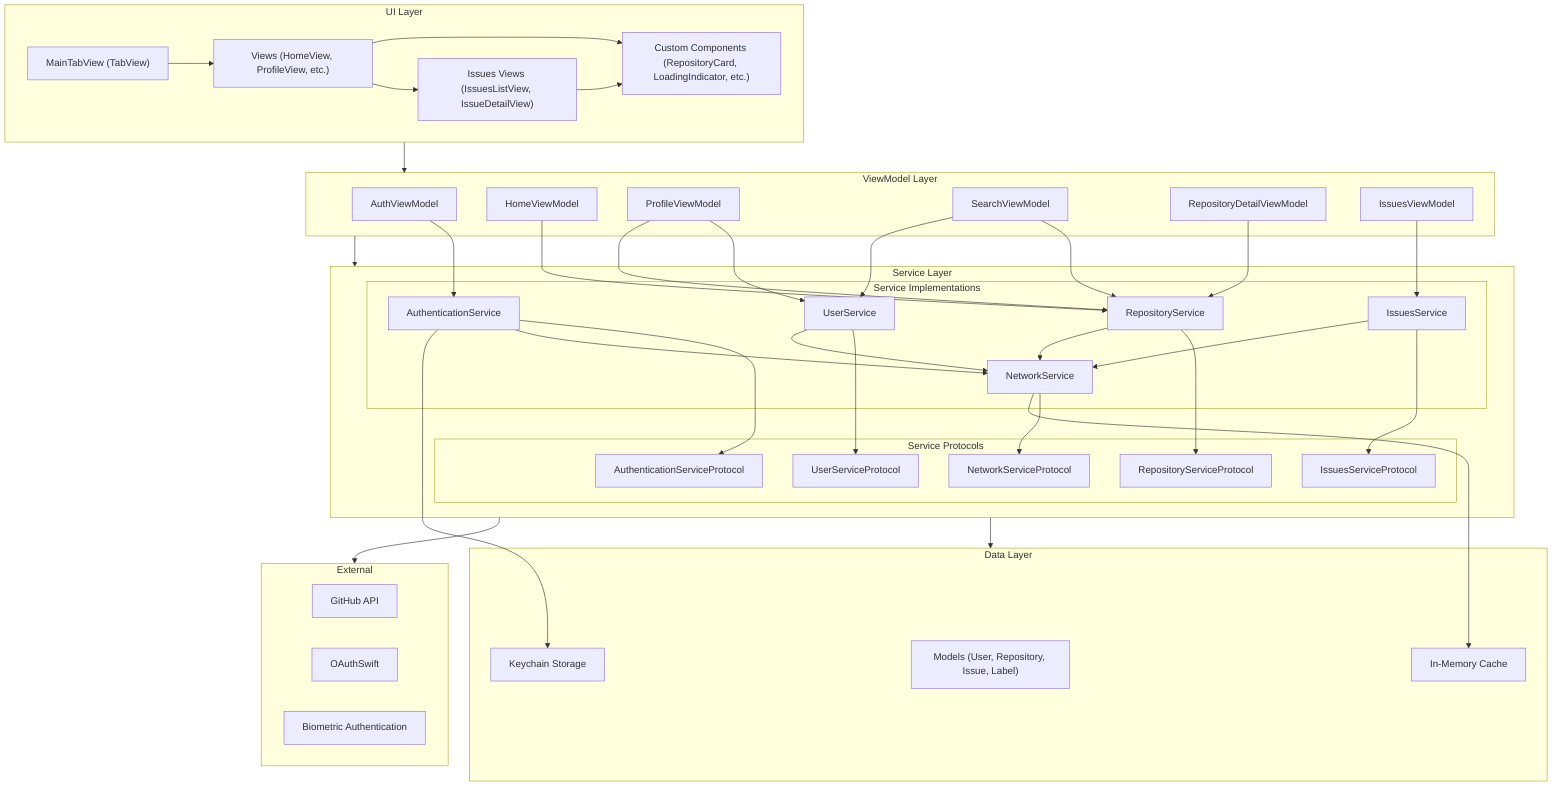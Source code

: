 graph TD
    subgraph UI_Layer[UI Layer]
        direction LR
        MainTabView["MainTabView (TabView)"]
        Views["Views (HomeView, ProfileView, etc.)"]
        IssuesViews["Issues Views (IssuesListView, IssueDetailView)"]
        CustomComponents["Custom Components (RepositoryCard, LoadingIndicator, etc.)"]
    end

    subgraph ViewModel_Layer[ViewModel Layer]
        direction LR
        AuthViewModel["AuthViewModel"]
        HomeViewModel["HomeViewModel"]
        ProfileViewModel["ProfileViewModel"]
        SearchViewModel["SearchViewModel"]
        RepoDetailViewModel["RepositoryDetailViewModel"]
        IssuesViewModel["IssuesViewModel"]
    end

    subgraph Service_Layer[Service Layer]
        direction TB
        subgraph Service_Implementations[Service Implementations]
            direction LR
            AuthService["AuthenticationService"]
            NetworkService["NetworkService"]
            RepoService["RepositoryService"]
            UserService["UserService"]
            IssuesService["IssuesService"]
        end
        subgraph Service_Protocols[Service Protocols]
            direction LR
            AuthServiceProtocol["AuthenticationServiceProtocol"]
            NetworkServiceProtocol["NetworkServiceProtocol"]
            RepoServiceProtocol["RepositoryServiceProtocol"]
            UserServiceProtocol["UserServiceProtocol"]
            IssuesServiceProtocol["IssuesServiceProtocol"]
        end
    end

    subgraph Data_Layer[Data Layer]
        direction LR
        Models["Models (User, Repository, Issue, Label)"]
        KeychainStorage["Keychain Storage"]
        Cache["In-Memory Cache"]
    end

    subgraph External
        direction LR
        GitHubAPI["GitHub API"]
        OAuthSwift["OAuthSwift"]
        BiometricAuth["Biometric Authentication"]
    end

    %% 主要层级间的关系
    UI_Layer --> ViewModel_Layer
    ViewModel_Layer --> Service_Layer
    Service_Layer --> Data_Layer
    Service_Layer --> External

    %% 服务实现与协议间的关系
    AuthService --> AuthServiceProtocol
    NetworkService --> NetworkServiceProtocol
    RepoService --> RepoServiceProtocol
    UserService --> UserServiceProtocol
    IssuesService --> IssuesServiceProtocol

    %% 服务依赖关系
    AuthService --> NetworkService
    RepoService --> NetworkService
    UserService --> NetworkService
    IssuesService --> NetworkService

    %% 数据存储关系
    AuthService --> KeychainStorage
    NetworkService --> Cache

    %% UI组件关系
    MainTabView --> Views
    Views --> CustomComponents
    Views --> IssuesViews
    IssuesViews --> CustomComponents

    %% ViewModel与Service连接关系
    AuthViewModel --> AuthService
    HomeViewModel --> RepoService
    ProfileViewModel --> UserService
    ProfileViewModel --> RepoService
    SearchViewModel --> RepoService
    SearchViewModel --> UserService
    RepoDetailViewModel --> RepoService
    IssuesViewModel --> IssuesService